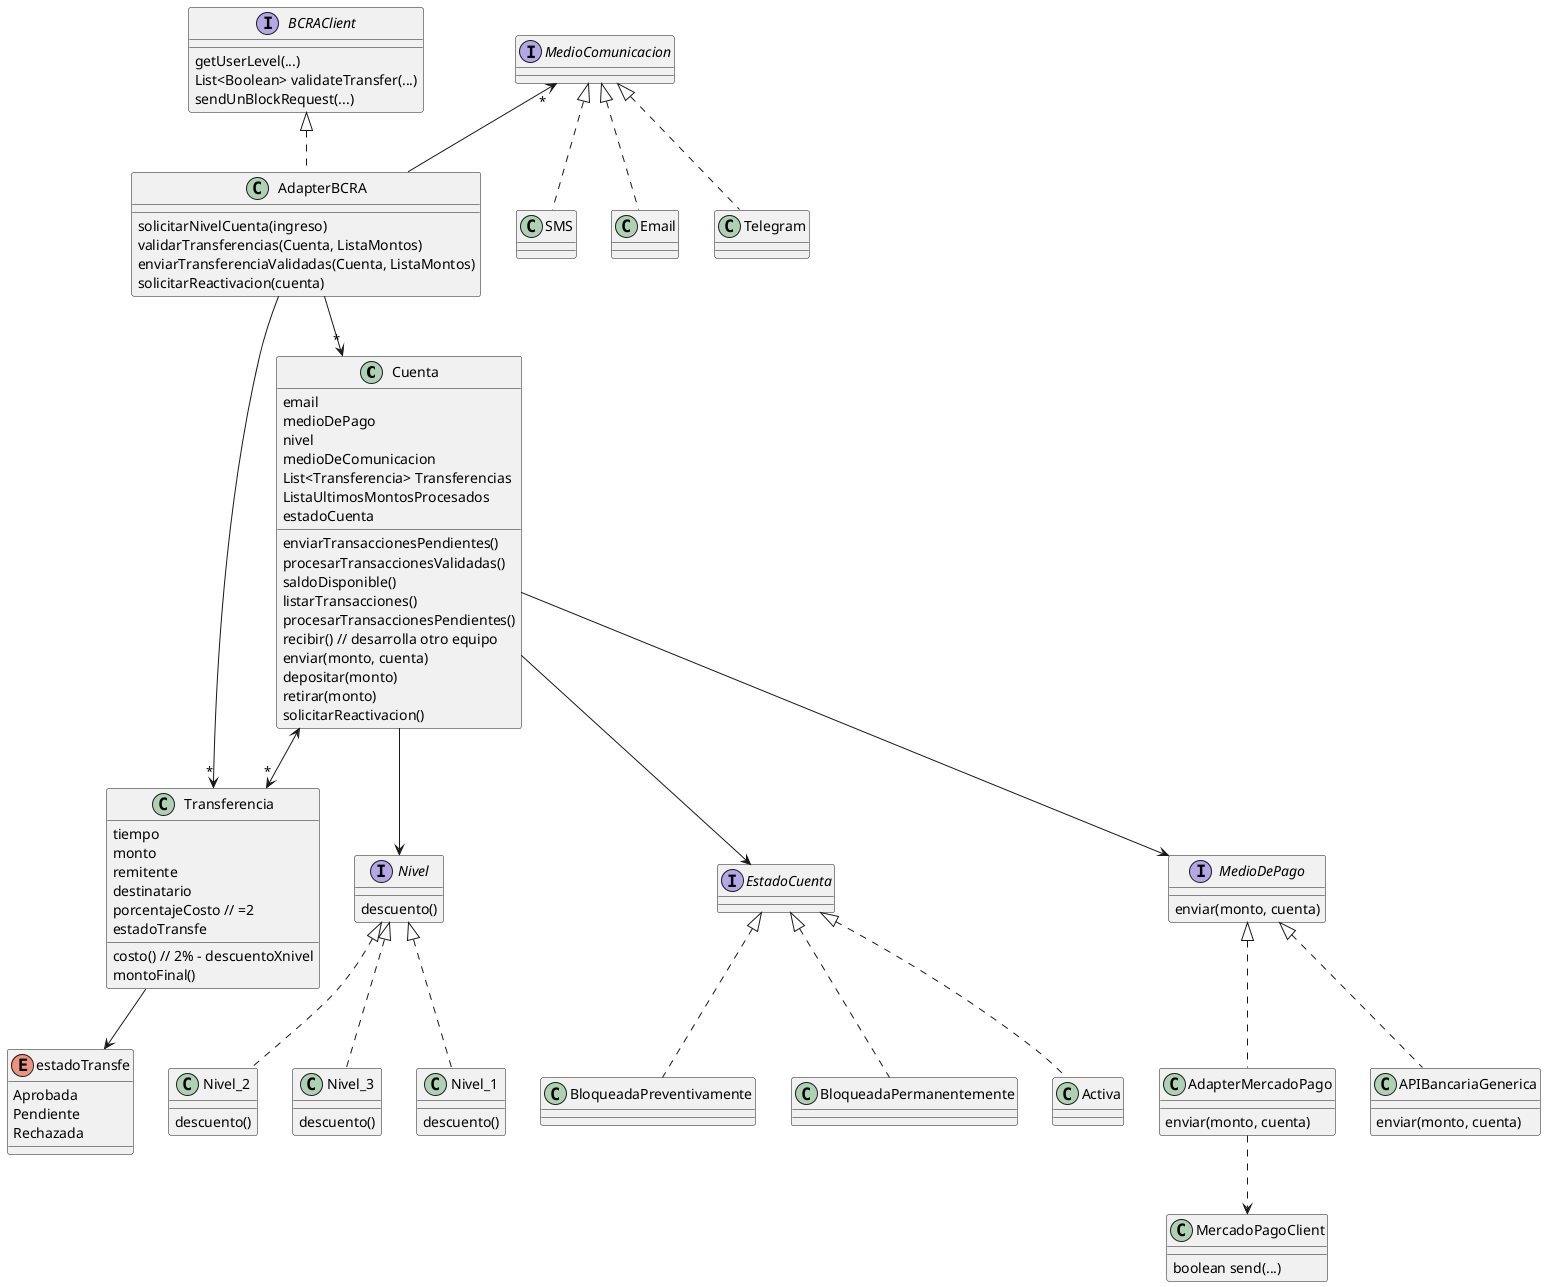 @startuml
class Cuenta{
email
medioDePago
nivel
medioDeComunicacion
List<Transferencia> Transferencias
ListaUltimosMontosProcesados
estadoCuenta
enviarTransaccionesPendientes()
procesarTransaccionesValidadas()
saldoDisponible()
listarTransacciones()
procesarTransaccionesPendientes()
recibir() // desarrolla otro equipo
enviar(monto, cuenta)
depositar(monto)
retirar(monto)
solicitarReactivacion()
}

Cuenta --> MedioDePago
Cuenta <-->"*" Transferencia
Cuenta --> Nivel
Cuenta --> EstadoCuenta

interface Nivel{
descuento()
}

class Nivel_1 implements Nivel{
descuento()
}
class Nivel_2 implements Nivel{
descuento()
}
class Nivel_3 implements Nivel{
descuento()
}

interface MedioDePago{
enviar(monto, cuenta)
}

class APIBancariaGenerica implements MedioDePago {
enviar(monto, cuenta)
}

class AdapterMercadoPago implements MedioDePago{
enviar(monto, cuenta)
}
AdapterMercadoPago ..> MercadoPagoClient

class MercadoPagoClient{
boolean send(...)
}

class Transferencia{
tiempo
monto
remitente
destinatario
porcentajeCosto // =2
costo() // 2% - descuentoXnivel
montoFinal()
estadoTransfe
}

Transferencia --> estadoTransfe

enum estadoTransfe{
Aprobada
Pendiente
Rechazada
}

interface EstadoCuenta{
}

class Activa implements EstadoCuenta{}
class BloqueadaPreventivamente implements EstadoCuenta{}
class BloqueadaPermanentemente implements EstadoCuenta{}

interface BCRAClient{
getUserLevel(...)
List<Boolean> validateTransfer(...)
sendUnBlockRequest(...)
}

class AdapterBCRA implements BCRAClient{
solicitarNivelCuenta(ingreso)
validarTransferencias(Cuenta, ListaMontos)
enviarTransferenciaValidadas(Cuenta, ListaMontos)
solicitarReactivacion(cuenta)
}

AdapterBCRA -->"*" Transferencia
AdapterBCRA -->"*" Cuenta

MedioComunicacion "*"<-- AdapterBCRA

interface MedioComunicacion{

}

class Telegram implements MedioComunicacion{}
class SMS implements MedioComunicacion{}
class Email implements MedioComunicacion{}

@enduml